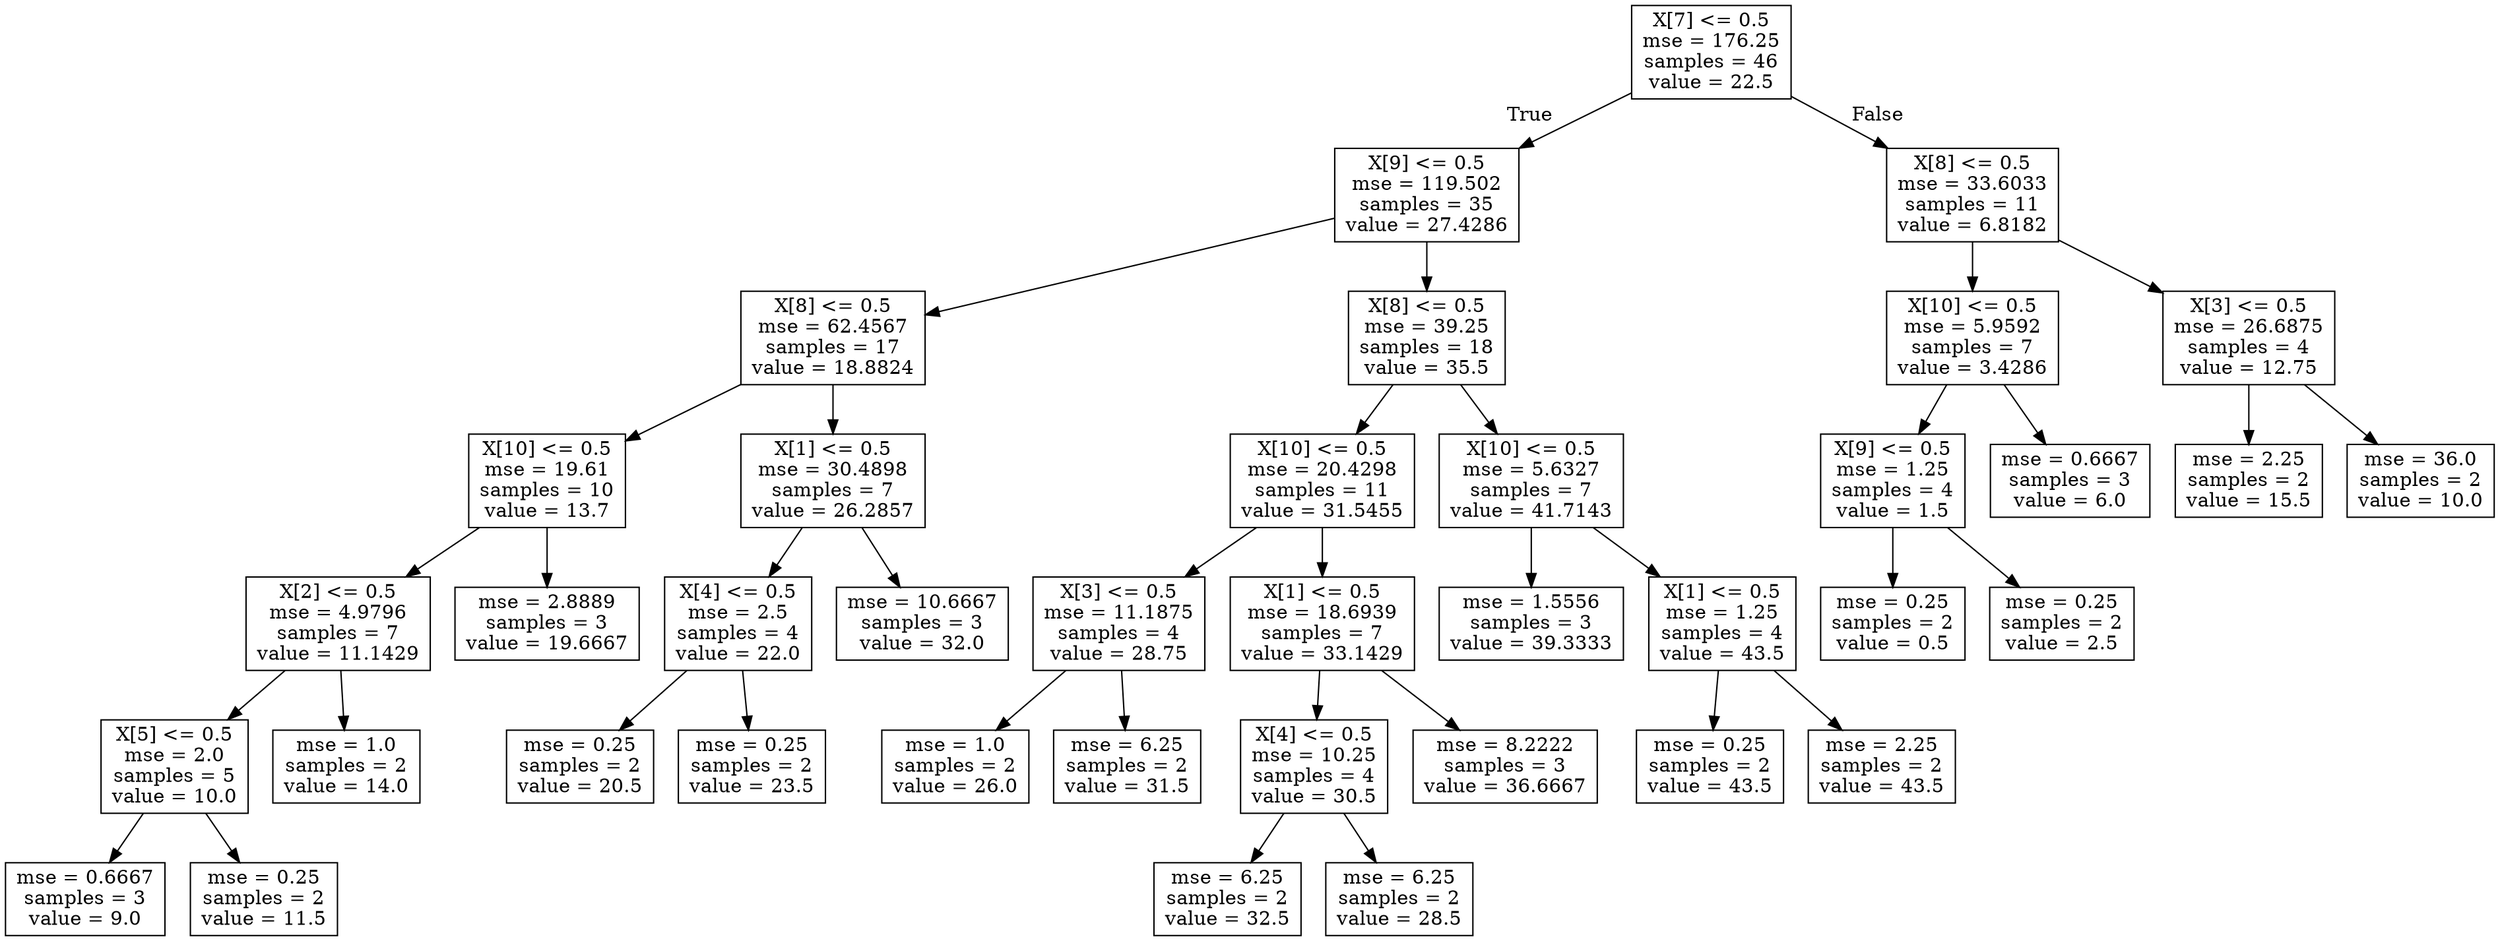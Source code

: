 digraph Tree {
node [shape=box] ;
0 [label="X[7] <= 0.5\nmse = 176.25\nsamples = 46\nvalue = 22.5"] ;
1 [label="X[9] <= 0.5\nmse = 119.502\nsamples = 35\nvalue = 27.4286"] ;
0 -> 1 [labeldistance=2.5, labelangle=45, headlabel="True"] ;
2 [label="X[8] <= 0.5\nmse = 62.4567\nsamples = 17\nvalue = 18.8824"] ;
1 -> 2 ;
3 [label="X[10] <= 0.5\nmse = 19.61\nsamples = 10\nvalue = 13.7"] ;
2 -> 3 ;
4 [label="X[2] <= 0.5\nmse = 4.9796\nsamples = 7\nvalue = 11.1429"] ;
3 -> 4 ;
5 [label="X[5] <= 0.5\nmse = 2.0\nsamples = 5\nvalue = 10.0"] ;
4 -> 5 ;
6 [label="mse = 0.6667\nsamples = 3\nvalue = 9.0"] ;
5 -> 6 ;
7 [label="mse = 0.25\nsamples = 2\nvalue = 11.5"] ;
5 -> 7 ;
8 [label="mse = 1.0\nsamples = 2\nvalue = 14.0"] ;
4 -> 8 ;
9 [label="mse = 2.8889\nsamples = 3\nvalue = 19.6667"] ;
3 -> 9 ;
10 [label="X[1] <= 0.5\nmse = 30.4898\nsamples = 7\nvalue = 26.2857"] ;
2 -> 10 ;
11 [label="X[4] <= 0.5\nmse = 2.5\nsamples = 4\nvalue = 22.0"] ;
10 -> 11 ;
12 [label="mse = 0.25\nsamples = 2\nvalue = 20.5"] ;
11 -> 12 ;
13 [label="mse = 0.25\nsamples = 2\nvalue = 23.5"] ;
11 -> 13 ;
14 [label="mse = 10.6667\nsamples = 3\nvalue = 32.0"] ;
10 -> 14 ;
15 [label="X[8] <= 0.5\nmse = 39.25\nsamples = 18\nvalue = 35.5"] ;
1 -> 15 ;
16 [label="X[10] <= 0.5\nmse = 20.4298\nsamples = 11\nvalue = 31.5455"] ;
15 -> 16 ;
17 [label="X[3] <= 0.5\nmse = 11.1875\nsamples = 4\nvalue = 28.75"] ;
16 -> 17 ;
18 [label="mse = 1.0\nsamples = 2\nvalue = 26.0"] ;
17 -> 18 ;
19 [label="mse = 6.25\nsamples = 2\nvalue = 31.5"] ;
17 -> 19 ;
20 [label="X[1] <= 0.5\nmse = 18.6939\nsamples = 7\nvalue = 33.1429"] ;
16 -> 20 ;
21 [label="X[4] <= 0.5\nmse = 10.25\nsamples = 4\nvalue = 30.5"] ;
20 -> 21 ;
22 [label="mse = 6.25\nsamples = 2\nvalue = 32.5"] ;
21 -> 22 ;
23 [label="mse = 6.25\nsamples = 2\nvalue = 28.5"] ;
21 -> 23 ;
24 [label="mse = 8.2222\nsamples = 3\nvalue = 36.6667"] ;
20 -> 24 ;
25 [label="X[10] <= 0.5\nmse = 5.6327\nsamples = 7\nvalue = 41.7143"] ;
15 -> 25 ;
26 [label="mse = 1.5556\nsamples = 3\nvalue = 39.3333"] ;
25 -> 26 ;
27 [label="X[1] <= 0.5\nmse = 1.25\nsamples = 4\nvalue = 43.5"] ;
25 -> 27 ;
28 [label="mse = 0.25\nsamples = 2\nvalue = 43.5"] ;
27 -> 28 ;
29 [label="mse = 2.25\nsamples = 2\nvalue = 43.5"] ;
27 -> 29 ;
30 [label="X[8] <= 0.5\nmse = 33.6033\nsamples = 11\nvalue = 6.8182"] ;
0 -> 30 [labeldistance=2.5, labelangle=-45, headlabel="False"] ;
31 [label="X[10] <= 0.5\nmse = 5.9592\nsamples = 7\nvalue = 3.4286"] ;
30 -> 31 ;
32 [label="X[9] <= 0.5\nmse = 1.25\nsamples = 4\nvalue = 1.5"] ;
31 -> 32 ;
33 [label="mse = 0.25\nsamples = 2\nvalue = 0.5"] ;
32 -> 33 ;
34 [label="mse = 0.25\nsamples = 2\nvalue = 2.5"] ;
32 -> 34 ;
35 [label="mse = 0.6667\nsamples = 3\nvalue = 6.0"] ;
31 -> 35 ;
36 [label="X[3] <= 0.5\nmse = 26.6875\nsamples = 4\nvalue = 12.75"] ;
30 -> 36 ;
37 [label="mse = 2.25\nsamples = 2\nvalue = 15.5"] ;
36 -> 37 ;
38 [label="mse = 36.0\nsamples = 2\nvalue = 10.0"] ;
36 -> 38 ;
}